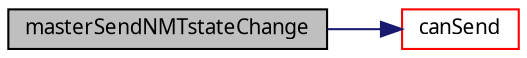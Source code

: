 digraph G
{
  edge [fontname="FreeSans.ttf",fontsize=10,labelfontname="FreeSans.ttf",labelfontsize=10];
  node [fontname="FreeSans.ttf",fontsize=10,shape=record];
  rankdir=LR;
  Node1 [label="masterSendNMTstateChange",height=0.2,width=0.4,color="black", fillcolor="grey75", style="filled" fontcolor="black"];
  Node1 -> Node2 [color="midnightblue",fontsize=10,style="solid"];
  Node2 [label="canSend",height=0.2,width=0.4,color="red", fillcolor="white", style="filled",URL="$canOpenDriver_8c.html#b57b4b3c000e9f61135175495e874977"];
}
